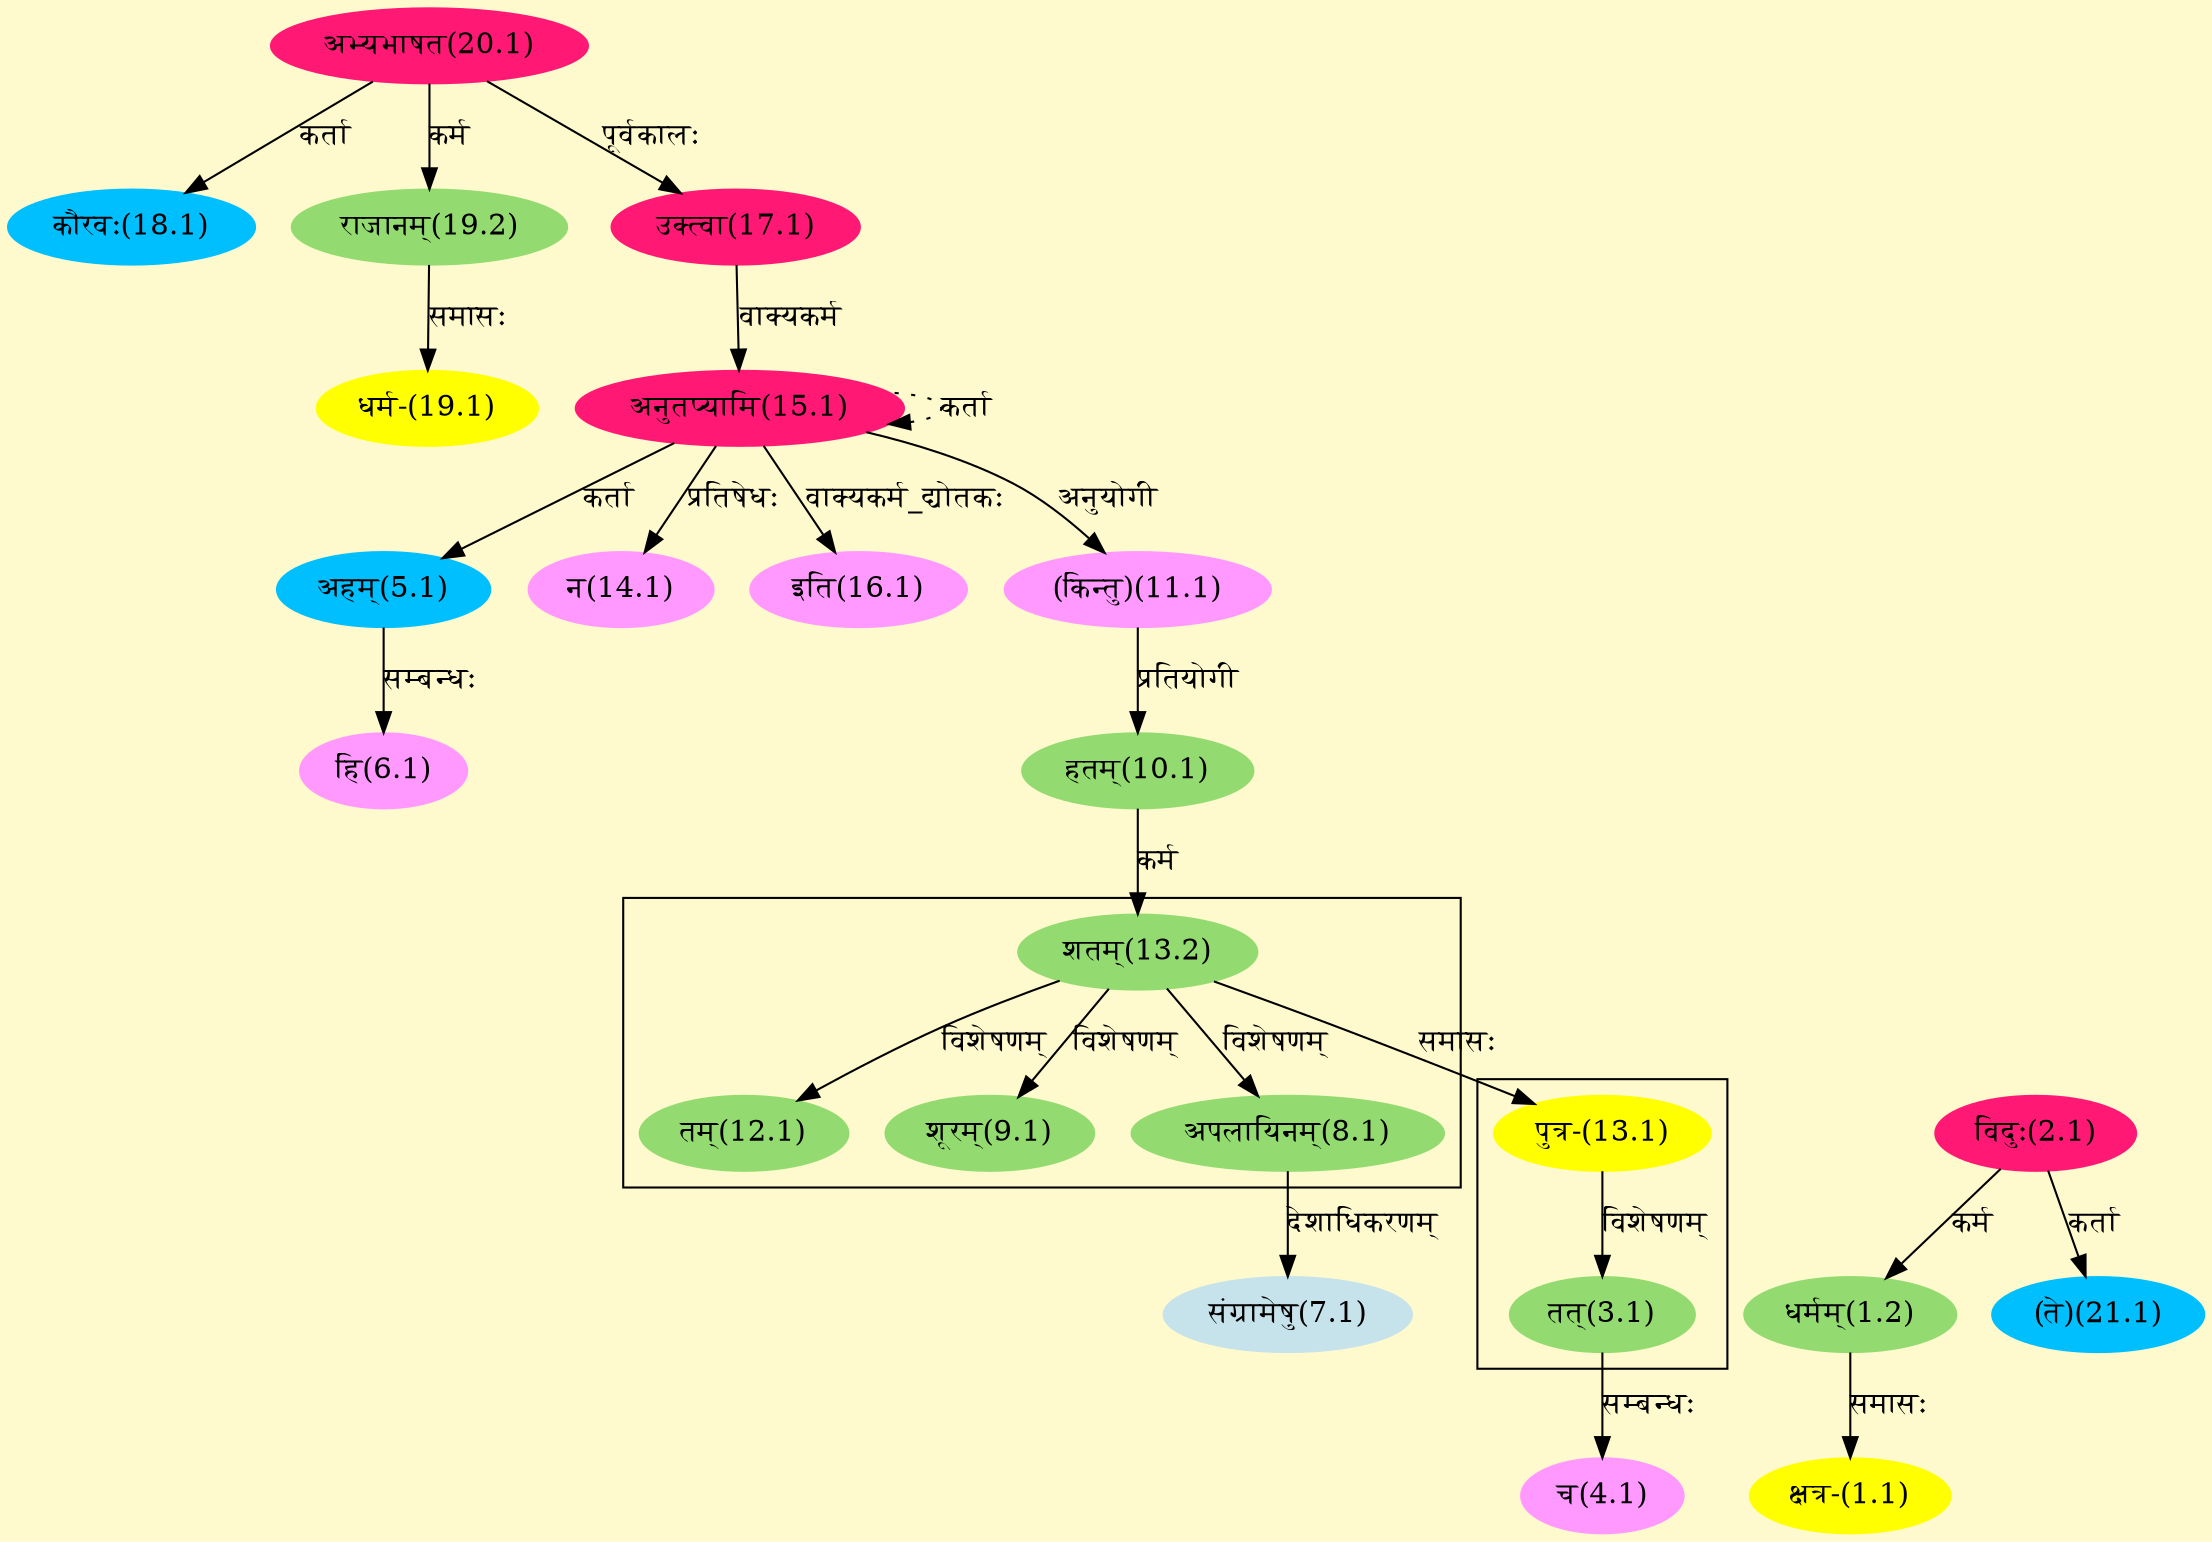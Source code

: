 digraph G{
rankdir=BT;
 compound=true;
 bgcolor="lemonchiffon1";

subgraph cluster_1{
Node3_1 [style=filled, color="#93DB70" label = "तत्(3.1)"]
Node13_1 [style=filled, color="#FFFF00" label = "पुत्र-(13.1)"]

}

subgraph cluster_2{
Node8_1 [style=filled, color="#93DB70" label = "अपलायिनम्(8.1)"]
Node13_2 [style=filled, color="#93DB70" label = "शतम्(13.2)"]
Node9_1 [style=filled, color="#93DB70" label = "शूरम्(9.1)"]
Node12_1 [style=filled, color="#93DB70" label = "तम्(12.1)"]

}
Node1_1 [style=filled, color="#FFFF00" label = "क्षत्र-(1.1)"]
Node1_2 [style=filled, color="#93DB70" label = "धर्मम्(1.2)"]
Node2_1 [style=filled, color="#FF1975" label = "विदुः(2.1)"]
Node21_1 [style=filled, color="#00BFFF" label = "(ते)(21.1)"]
Node [style=filled, color="" label = "()"]
Node4_1 [style=filled, color="#FF99FF" label = "च(4.1)"]
Node3_1 [style=filled, color="#93DB70" label = "तत्(3.1)"]
Node5_1 [style=filled, color="#00BFFF" label = "अहम्(5.1)"]
Node15_1 [style=filled, color="#FF1975" label = "अनुतप्यामि(15.1)"]
Node6_1 [style=filled, color="#FF99FF" label = "हि(6.1)"]
Node7_1 [style=filled, color="#C6E2EB" label = "संग्रामेषु(7.1)"]
Node8_1 [style=filled, color="#93DB70" label = "अपलायिनम्(8.1)"]
Node10_1 [style=filled, color="#93DB70" label = "हतम्(10.1)"]
Node11_1 [style=filled, color="#FF99FF" label = "(किन्तु)(11.1)"]
Node13_1 [style=filled, color="#FFFF00" label = "पुत्र-(13.1)"]
Node13_2 [style=filled, color="#93DB70" label = "शतम्(13.2)"]
Node14_1 [style=filled, color="#FF99FF" label = "न(14.1)"]
Node17_1 [style=filled, color="#FF1975" label = "उक्त्वा(17.1)"]
Node16_1 [style=filled, color="#FF99FF" label = "इति(16.1)"]
Node20_1 [style=filled, color="#FF1975" label = "अभ्यभाषत(20.1)"]
Node18_1 [style=filled, color="#00BFFF" label = "कौरवः(18.1)"]
Node19_1 [style=filled, color="#FFFF00" label = "धर्म-(19.1)"]
Node19_2 [style=filled, color="#93DB70" label = "राजानम्(19.2)"]
/* Start of Relations section */

Node1_1 -> Node1_2 [  label="समासः"  dir="back" ]
Node1_2 -> Node2_1 [  label="कर्म"  dir="back" ]
Node3_1 -> Node13_1 [  label="विशेषणम्"  dir="back" ]
Node4_1 -> Node3_1 [  label="सम्बन्धः"  dir="back" ]
Node5_1 -> Node15_1 [  label="कर्ता"  dir="back" ]
Node6_1 -> Node5_1 [  label="सम्बन्धः"  dir="back" ]
Node7_1 -> Node8_1 [  label="देशाधिकरणम्"  dir="back" ]
Node8_1 -> Node13_2 [  label="विशेषणम्"  dir="back" ]
Node9_1 -> Node13_2 [  label="विशेषणम्"  dir="back" ]
Node10_1 -> Node11_1 [  label="प्रतियोगी"  dir="back" ]
Node11_1 -> Node15_1 [  label="अनुयोगी"  dir="back" ]
Node12_1 -> Node13_2 [  label="विशेषणम्"  dir="back" ]
Node13_1 -> Node13_2 [  label="समासः"  dir="back" ]
Node13_2 -> Node10_1 [  label="कर्म"  dir="back" ]
Node14_1 -> Node15_1 [  label="प्रतिषेधः"  dir="back" ]
Node15_1 -> Node17_1 [  label="वाक्यकर्म"  dir="back" ]
Node15_1 -> Node15_1 [ style=dotted label="कर्ता"  dir="back" ]
Node16_1 -> Node15_1 [  label="वाक्यकर्म_द्योतकः"  dir="back" ]
Node17_1 -> Node20_1 [  label="पूर्वकालः"  dir="back" ]
Node18_1 -> Node20_1 [  label="कर्ता"  dir="back" ]
Node19_1 -> Node19_2 [  label="समासः"  dir="back" ]
Node19_2 -> Node20_1 [  label="कर्म"  dir="back" ]
Node21_1 -> Node2_1 [  label="कर्ता"  dir="back" ]
}
